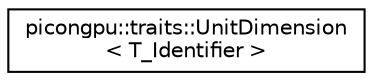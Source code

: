 digraph "Graphical Class Hierarchy"
{
 // LATEX_PDF_SIZE
  edge [fontname="Helvetica",fontsize="10",labelfontname="Helvetica",labelfontsize="10"];
  node [fontname="Helvetica",fontsize="10",shape=record];
  rankdir="LR";
  Node0 [label="picongpu::traits::UnitDimension\l\< T_Identifier \>",height=0.2,width=0.4,color="black", fillcolor="white", style="filled",URL="$structpicongpu_1_1traits_1_1_unit_dimension.html",tooltip="Get power of seven SI base units of date that is represented by an identifier."];
}
